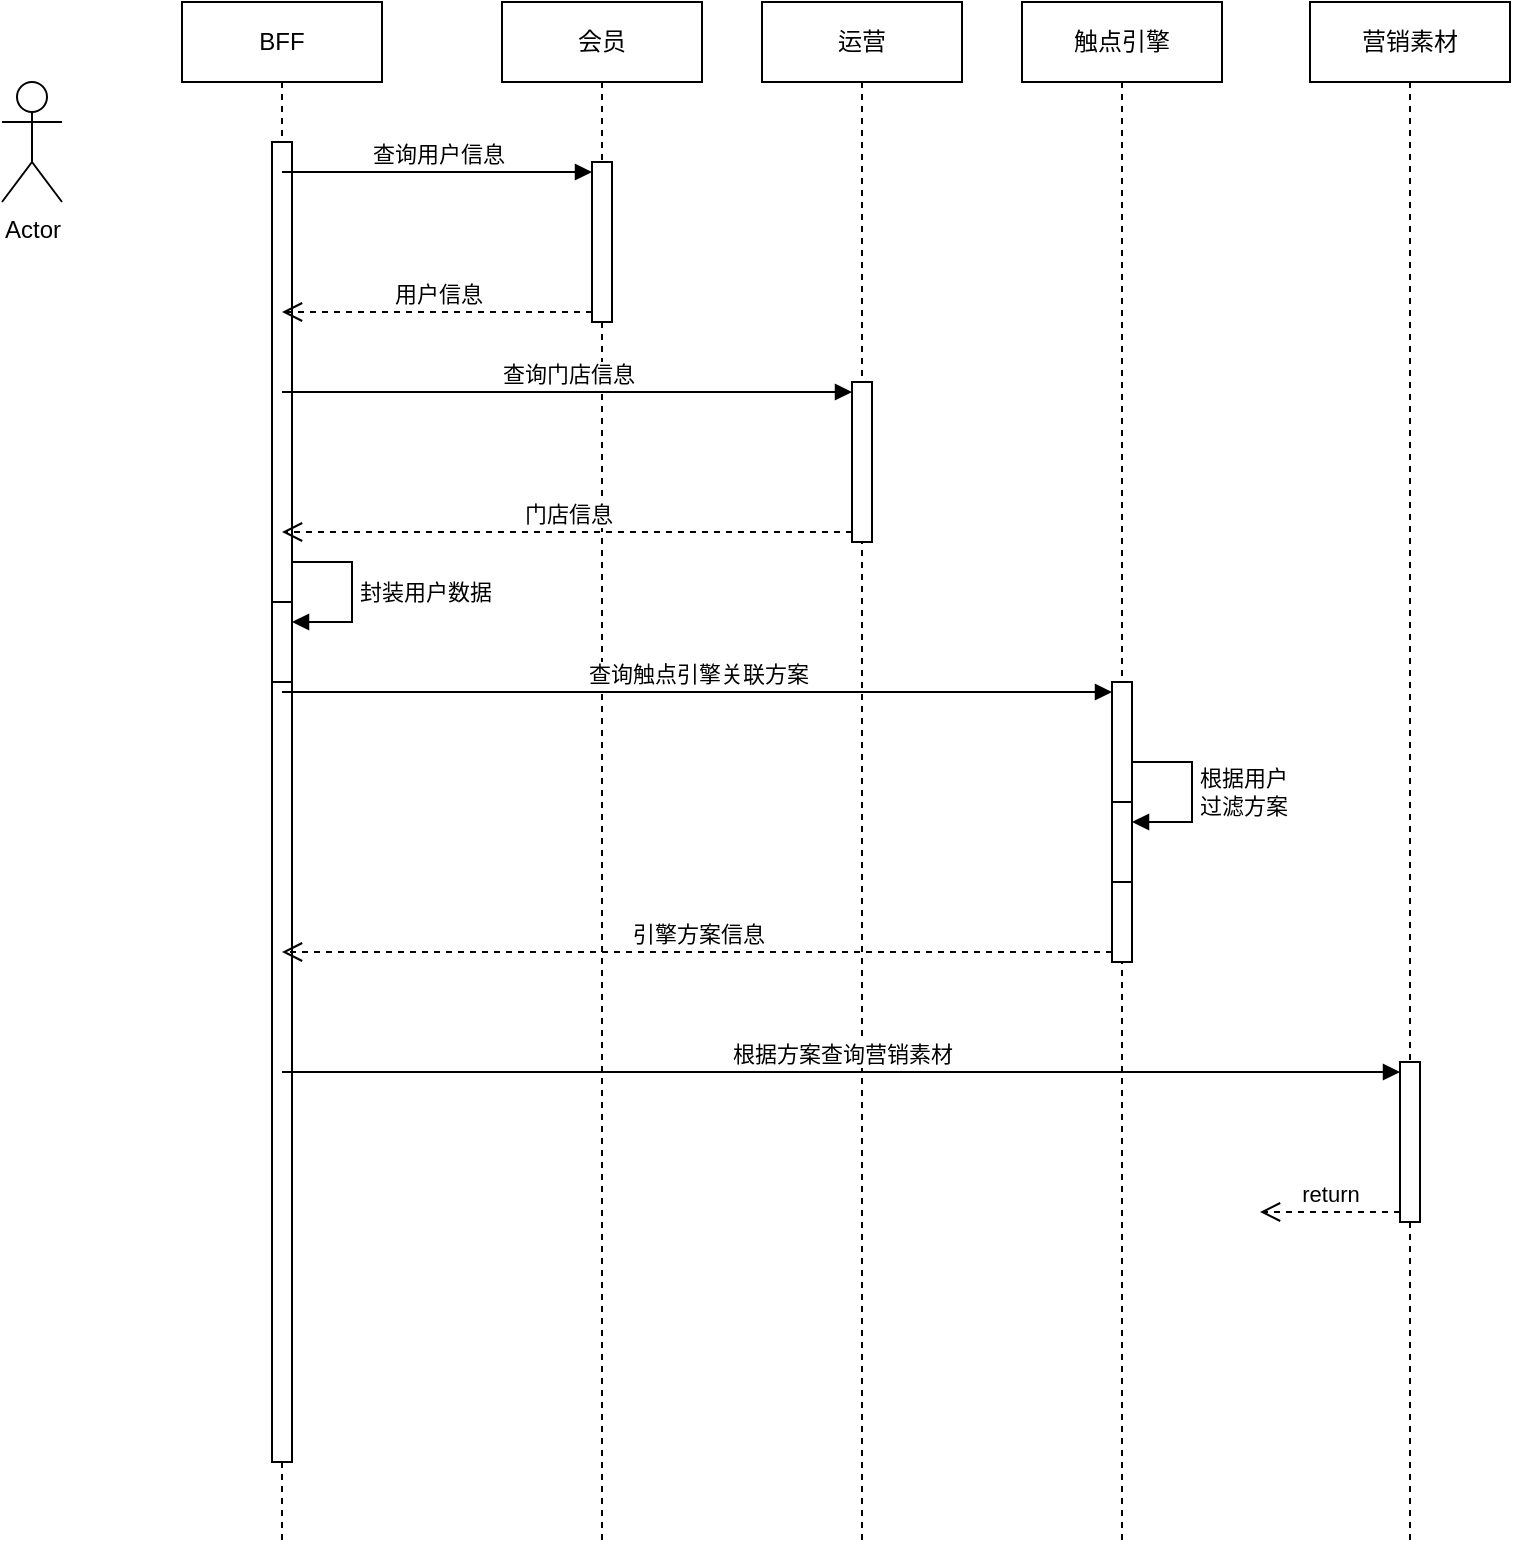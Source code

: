 <mxfile version="22.1.17" type="github">
  <diagram name="第 1 页" id="SsFlk2GtKNOXv96q0YYf">
    <mxGraphModel dx="834" dy="1578" grid="1" gridSize="10" guides="1" tooltips="1" connect="1" arrows="1" fold="1" page="1" pageScale="1" pageWidth="827" pageHeight="1169" math="0" shadow="0">
      <root>
        <mxCell id="0" />
        <mxCell id="1" parent="0" />
        <mxCell id="_XddeCAfCIbEAWG0HA93-1" value="BFF" style="shape=umlLifeline;perimeter=lifelinePerimeter;whiteSpace=wrap;html=1;container=1;dropTarget=0;collapsible=0;recursiveResize=0;outlineConnect=0;portConstraint=eastwest;newEdgeStyle={&quot;curved&quot;:0,&quot;rounded&quot;:0};" vertex="1" parent="1">
          <mxGeometry x="110" y="70" width="100" height="770" as="geometry" />
        </mxCell>
        <mxCell id="_XddeCAfCIbEAWG0HA93-10" value="" style="html=1;points=[[0,0,0,0,5],[0,1,0,0,-5],[1,0,0,0,5],[1,1,0,0,-5]];perimeter=orthogonalPerimeter;outlineConnect=0;targetShapes=umlLifeline;portConstraint=eastwest;newEdgeStyle={&quot;curved&quot;:0,&quot;rounded&quot;:0};" vertex="1" parent="_XddeCAfCIbEAWG0HA93-1">
          <mxGeometry x="45" y="70" width="10" height="660" as="geometry" />
        </mxCell>
        <mxCell id="_XddeCAfCIbEAWG0HA93-20" value="" style="html=1;points=[[0,0,0,0,5],[0,1,0,0,-5],[1,0,0,0,5],[1,1,0,0,-5]];perimeter=orthogonalPerimeter;outlineConnect=0;targetShapes=umlLifeline;portConstraint=eastwest;newEdgeStyle={&quot;curved&quot;:0,&quot;rounded&quot;:0};" vertex="1" parent="_XddeCAfCIbEAWG0HA93-1">
          <mxGeometry x="45" y="300" width="10" height="40" as="geometry" />
        </mxCell>
        <mxCell id="_XddeCAfCIbEAWG0HA93-21" value="封装用户数据" style="html=1;align=left;spacingLeft=2;endArrow=block;rounded=0;edgeStyle=orthogonalEdgeStyle;curved=0;rounded=0;" edge="1" target="_XddeCAfCIbEAWG0HA93-20" parent="_XddeCAfCIbEAWG0HA93-1">
          <mxGeometry relative="1" as="geometry">
            <mxPoint x="55" y="280" as="sourcePoint" />
            <Array as="points">
              <mxPoint x="85" y="310" />
            </Array>
          </mxGeometry>
        </mxCell>
        <mxCell id="_XddeCAfCIbEAWG0HA93-2" value="营销素材" style="shape=umlLifeline;perimeter=lifelinePerimeter;whiteSpace=wrap;html=1;container=1;dropTarget=0;collapsible=0;recursiveResize=0;outlineConnect=0;portConstraint=eastwest;newEdgeStyle={&quot;curved&quot;:0,&quot;rounded&quot;:0};" vertex="1" parent="1">
          <mxGeometry x="674" y="70" width="100" height="770" as="geometry" />
        </mxCell>
        <mxCell id="_XddeCAfCIbEAWG0HA93-27" value="" style="html=1;points=[[0,0,0,0,5],[0,1,0,0,-5],[1,0,0,0,5],[1,1,0,0,-5]];perimeter=orthogonalPerimeter;outlineConnect=0;targetShapes=umlLifeline;portConstraint=eastwest;newEdgeStyle={&quot;curved&quot;:0,&quot;rounded&quot;:0};" vertex="1" parent="_XddeCAfCIbEAWG0HA93-2">
          <mxGeometry x="45" y="530" width="10" height="80" as="geometry" />
        </mxCell>
        <mxCell id="_XddeCAfCIbEAWG0HA93-29" value="return" style="html=1;verticalAlign=bottom;endArrow=open;dashed=1;endSize=8;curved=0;rounded=0;exitX=0;exitY=1;exitDx=0;exitDy=-5;" edge="1" source="_XddeCAfCIbEAWG0HA93-27" parent="_XddeCAfCIbEAWG0HA93-2">
          <mxGeometry relative="1" as="geometry">
            <mxPoint x="-25" y="605" as="targetPoint" />
          </mxGeometry>
        </mxCell>
        <mxCell id="_XddeCAfCIbEAWG0HA93-3" value="触点引擎" style="shape=umlLifeline;perimeter=lifelinePerimeter;whiteSpace=wrap;html=1;container=1;dropTarget=0;collapsible=0;recursiveResize=0;outlineConnect=0;portConstraint=eastwest;newEdgeStyle={&quot;curved&quot;:0,&quot;rounded&quot;:0};" vertex="1" parent="1">
          <mxGeometry x="530" y="70" width="100" height="770" as="geometry" />
        </mxCell>
        <mxCell id="_XddeCAfCIbEAWG0HA93-22" value="" style="html=1;points=[[0,0,0,0,5],[0,1,0,0,-5],[1,0,0,0,5],[1,1,0,0,-5]];perimeter=orthogonalPerimeter;outlineConnect=0;targetShapes=umlLifeline;portConstraint=eastwest;newEdgeStyle={&quot;curved&quot;:0,&quot;rounded&quot;:0};" vertex="1" parent="_XddeCAfCIbEAWG0HA93-3">
          <mxGeometry x="45" y="340" width="10" height="140" as="geometry" />
        </mxCell>
        <mxCell id="_XddeCAfCIbEAWG0HA93-25" value="" style="html=1;points=[[0,0,0,0,5],[0,1,0,0,-5],[1,0,0,0,5],[1,1,0,0,-5]];perimeter=orthogonalPerimeter;outlineConnect=0;targetShapes=umlLifeline;portConstraint=eastwest;newEdgeStyle={&quot;curved&quot;:0,&quot;rounded&quot;:0};" vertex="1" parent="_XddeCAfCIbEAWG0HA93-3">
          <mxGeometry x="45" y="400" width="10" height="40" as="geometry" />
        </mxCell>
        <mxCell id="_XddeCAfCIbEAWG0HA93-26" value="根据用户&lt;br&gt;过滤方案" style="html=1;align=left;spacingLeft=2;endArrow=block;rounded=0;edgeStyle=orthogonalEdgeStyle;curved=0;rounded=0;" edge="1" target="_XddeCAfCIbEAWG0HA93-25" parent="_XddeCAfCIbEAWG0HA93-3">
          <mxGeometry relative="1" as="geometry">
            <mxPoint x="55" y="380" as="sourcePoint" />
            <Array as="points">
              <mxPoint x="85" y="410" />
            </Array>
            <mxPoint as="offset" />
          </mxGeometry>
        </mxCell>
        <mxCell id="_XddeCAfCIbEAWG0HA93-4" value="会员" style="shape=umlLifeline;perimeter=lifelinePerimeter;whiteSpace=wrap;html=1;container=1;dropTarget=0;collapsible=0;recursiveResize=0;outlineConnect=0;portConstraint=eastwest;newEdgeStyle={&quot;curved&quot;:0,&quot;rounded&quot;:0};" vertex="1" parent="1">
          <mxGeometry x="270" y="70" width="100" height="770" as="geometry" />
        </mxCell>
        <mxCell id="_XddeCAfCIbEAWG0HA93-7" value="" style="html=1;points=[[0,0,0,0,5],[0,1,0,0,-5],[1,0,0,0,5],[1,1,0,0,-5]];perimeter=orthogonalPerimeter;outlineConnect=0;targetShapes=umlLifeline;portConstraint=eastwest;newEdgeStyle={&quot;curved&quot;:0,&quot;rounded&quot;:0};" vertex="1" parent="_XddeCAfCIbEAWG0HA93-4">
          <mxGeometry x="45" y="80" width="10" height="80" as="geometry" />
        </mxCell>
        <mxCell id="_XddeCAfCIbEAWG0HA93-5" value="运营" style="shape=umlLifeline;perimeter=lifelinePerimeter;whiteSpace=wrap;html=1;container=1;dropTarget=0;collapsible=0;recursiveResize=0;outlineConnect=0;portConstraint=eastwest;newEdgeStyle={&quot;curved&quot;:0,&quot;rounded&quot;:0};" vertex="1" parent="1">
          <mxGeometry x="400" y="70" width="100" height="770" as="geometry" />
        </mxCell>
        <mxCell id="_XddeCAfCIbEAWG0HA93-11" value="" style="html=1;points=[[0,0,0,0,5],[0,1,0,0,-5],[1,0,0,0,5],[1,1,0,0,-5]];perimeter=orthogonalPerimeter;outlineConnect=0;targetShapes=umlLifeline;portConstraint=eastwest;newEdgeStyle={&quot;curved&quot;:0,&quot;rounded&quot;:0};" vertex="1" parent="_XddeCAfCIbEAWG0HA93-5">
          <mxGeometry x="45" y="190" width="10" height="80" as="geometry" />
        </mxCell>
        <mxCell id="_XddeCAfCIbEAWG0HA93-6" value="Actor" style="shape=umlActor;verticalLabelPosition=bottom;verticalAlign=top;html=1;" vertex="1" parent="1">
          <mxGeometry x="20" y="110" width="30" height="60" as="geometry" />
        </mxCell>
        <mxCell id="_XddeCAfCIbEAWG0HA93-8" value="查询用户信息" style="html=1;verticalAlign=bottom;endArrow=block;curved=0;rounded=0;entryX=0;entryY=0;entryDx=0;entryDy=5;" edge="1" target="_XddeCAfCIbEAWG0HA93-7" parent="1" source="_XddeCAfCIbEAWG0HA93-1">
          <mxGeometry relative="1" as="geometry">
            <mxPoint x="245" y="155" as="sourcePoint" />
          </mxGeometry>
        </mxCell>
        <mxCell id="_XddeCAfCIbEAWG0HA93-9" value="用户信息" style="html=1;verticalAlign=bottom;endArrow=open;dashed=1;endSize=8;curved=0;rounded=0;exitX=0;exitY=1;exitDx=0;exitDy=-5;" edge="1" source="_XddeCAfCIbEAWG0HA93-7" parent="1" target="_XddeCAfCIbEAWG0HA93-1">
          <mxGeometry relative="1" as="geometry">
            <mxPoint x="245" y="225" as="targetPoint" />
          </mxGeometry>
        </mxCell>
        <mxCell id="_XddeCAfCIbEAWG0HA93-12" value="查询门店信息" style="html=1;verticalAlign=bottom;endArrow=block;curved=0;rounded=0;entryX=0;entryY=0;entryDx=0;entryDy=5;" edge="1" target="_XddeCAfCIbEAWG0HA93-11" parent="1" source="_XddeCAfCIbEAWG0HA93-1">
          <mxGeometry relative="1" as="geometry">
            <mxPoint x="375" y="265" as="sourcePoint" />
          </mxGeometry>
        </mxCell>
        <mxCell id="_XddeCAfCIbEAWG0HA93-13" value="门店信息" style="html=1;verticalAlign=bottom;endArrow=open;dashed=1;endSize=8;curved=0;rounded=0;exitX=0;exitY=1;exitDx=0;exitDy=-5;" edge="1" source="_XddeCAfCIbEAWG0HA93-11" parent="1" target="_XddeCAfCIbEAWG0HA93-1">
          <mxGeometry relative="1" as="geometry">
            <mxPoint x="375" y="335" as="targetPoint" />
          </mxGeometry>
        </mxCell>
        <mxCell id="_XddeCAfCIbEAWG0HA93-23" value="查询触点引擎关联方案" style="html=1;verticalAlign=bottom;endArrow=block;curved=0;rounded=0;entryX=0;entryY=0;entryDx=0;entryDy=5;" edge="1" target="_XddeCAfCIbEAWG0HA93-22" parent="1" source="_XddeCAfCIbEAWG0HA93-1">
          <mxGeometry relative="1" as="geometry">
            <mxPoint x="505" y="415" as="sourcePoint" />
          </mxGeometry>
        </mxCell>
        <mxCell id="_XddeCAfCIbEAWG0HA93-24" value="引擎方案信息" style="html=1;verticalAlign=bottom;endArrow=open;dashed=1;endSize=8;curved=0;rounded=0;exitX=0;exitY=1;exitDx=0;exitDy=-5;" edge="1" source="_XddeCAfCIbEAWG0HA93-22" parent="1" target="_XddeCAfCIbEAWG0HA93-1">
          <mxGeometry relative="1" as="geometry">
            <mxPoint x="505" y="485" as="targetPoint" />
          </mxGeometry>
        </mxCell>
        <mxCell id="_XddeCAfCIbEAWG0HA93-28" value="根据方案查询营销素材" style="html=1;verticalAlign=bottom;endArrow=block;curved=0;rounded=0;entryX=0;entryY=0;entryDx=0;entryDy=5;" edge="1" target="_XddeCAfCIbEAWG0HA93-27" parent="1" source="_XddeCAfCIbEAWG0HA93-1">
          <mxGeometry relative="1" as="geometry">
            <mxPoint x="649" y="605" as="sourcePoint" />
          </mxGeometry>
        </mxCell>
      </root>
    </mxGraphModel>
  </diagram>
</mxfile>
